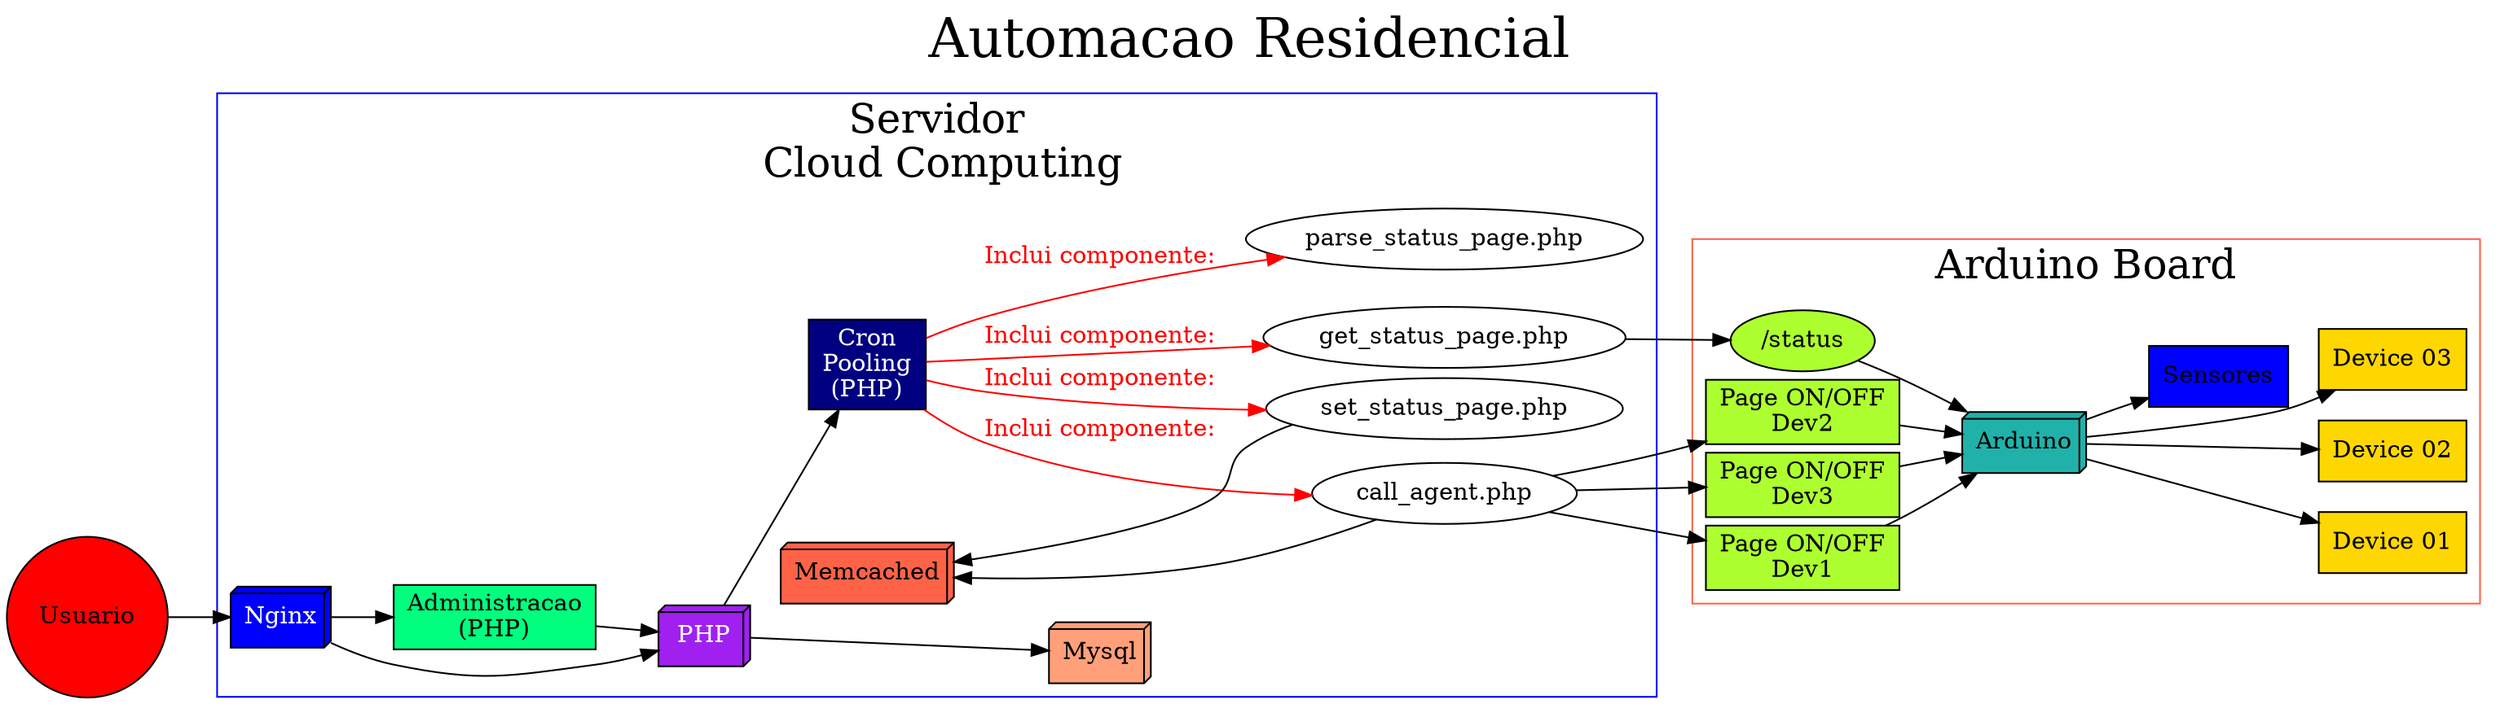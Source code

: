 digraph G {
	graph [layout=dot]
	rankdir=LR;
	label="Automacao Residencial";
	fontsize=32;
	labelloc=t;

//		subgraph clustera {
//			style=filled;
//			fillcolor=white;
//			color=black;

			usuario[label=Usuario, shape=circle, style=filled, fillcolor=red];
			subgraph cluster1 {
				style=filled;
				fontsize=24;
				color=blue;
				fillcolor=white;
				label="Servidor\n Cloud Computing";
				nginx[label="Nginx", shape=box3d, style=filled, fillcolor=blue, fontcolor=white];
				php[label="PHP", shape=box3d, style=filled, fillcolor=purple, fontcolor=white];
				memcached[label="Memcached", shape=box3d, style=filled, fillcolor=tomato];
				mysql[label="Mysql", shape=box3d, style=filled, fillcolor=lightsalmon];

				admin[label="Administracao\n(PHP)", shape=box, style=filled, fillcolor=springgreen];
				pooling[label="Cron\nPooling\n(PHP)",shape=box, style=filled, fillcolor=navy, fontcolor=white];
				{ 
					rank=sink;
					getstatus[label="get_status_page.php"];
					parsestatus[label="parse_status_page.php"];
					setstatus[label="set_status_page.php"];
					callagent[label="call_agent.php"];
				}
			}
			
			subgraph cluster2 {
				style=filled;
				color=tomato;
				fillcolor=white;
				fontsize=24;
				label="Arduino Board";
				arduino[label=Arduino, shape=box3d, style=filled, fillcolor=lightseagreen];
				status[label="/status", style=filled, fillcolor=greenyellow];
				{ 
					rank=sink;
					dev1[label="Device 01", shape=box, style=filled, fillcolor=gold];
					dev2[label="Device 02", shape=box, style=filled, fillcolor=gold];
					dev3[label="Device 03", shape=box, style=filled, fillcolor=gold];
				}
				sensor[label="Sensores", shape=box, style=filled, fillcolor=blue];
				pgdev1[label="Page ON/OFF\nDev1", shape=box, style=filled, fillcolor=greenyellow];
				pgdev2[label="Page ON/OFF\nDev2", shape=box, style=filled, fillcolor=greenyellow];
				pgdev3[label="Page ON/OFF\nDev3", shape=box, style=filled, fillcolor=greenyellow];
			}
			//Arduino
			arduino->{dev1 dev2 dev3 sensor};
			status->arduino;
			

			//Servidor
			usuario->nginx[constraint=true];

			pooling->{ getstatus parsestatus setstatus callagent }[label="Inclui componente:", fontcolor=red, color=red, constraint=true];
			setstatus->memcached[constraint=true];
			callagent->memcached[constraint=true];
			getstatus->status[constraint=true];	

			admin->php[constraint=true];
			php->pooling[constraint=false];
			nginx->php[constraint=false];
			nginx->admin[constraint=true];
			php->mysql[constraint=true];

			callagent->{pgdev1 pgdev2 pgdev3}->arduino;

		}
//}

